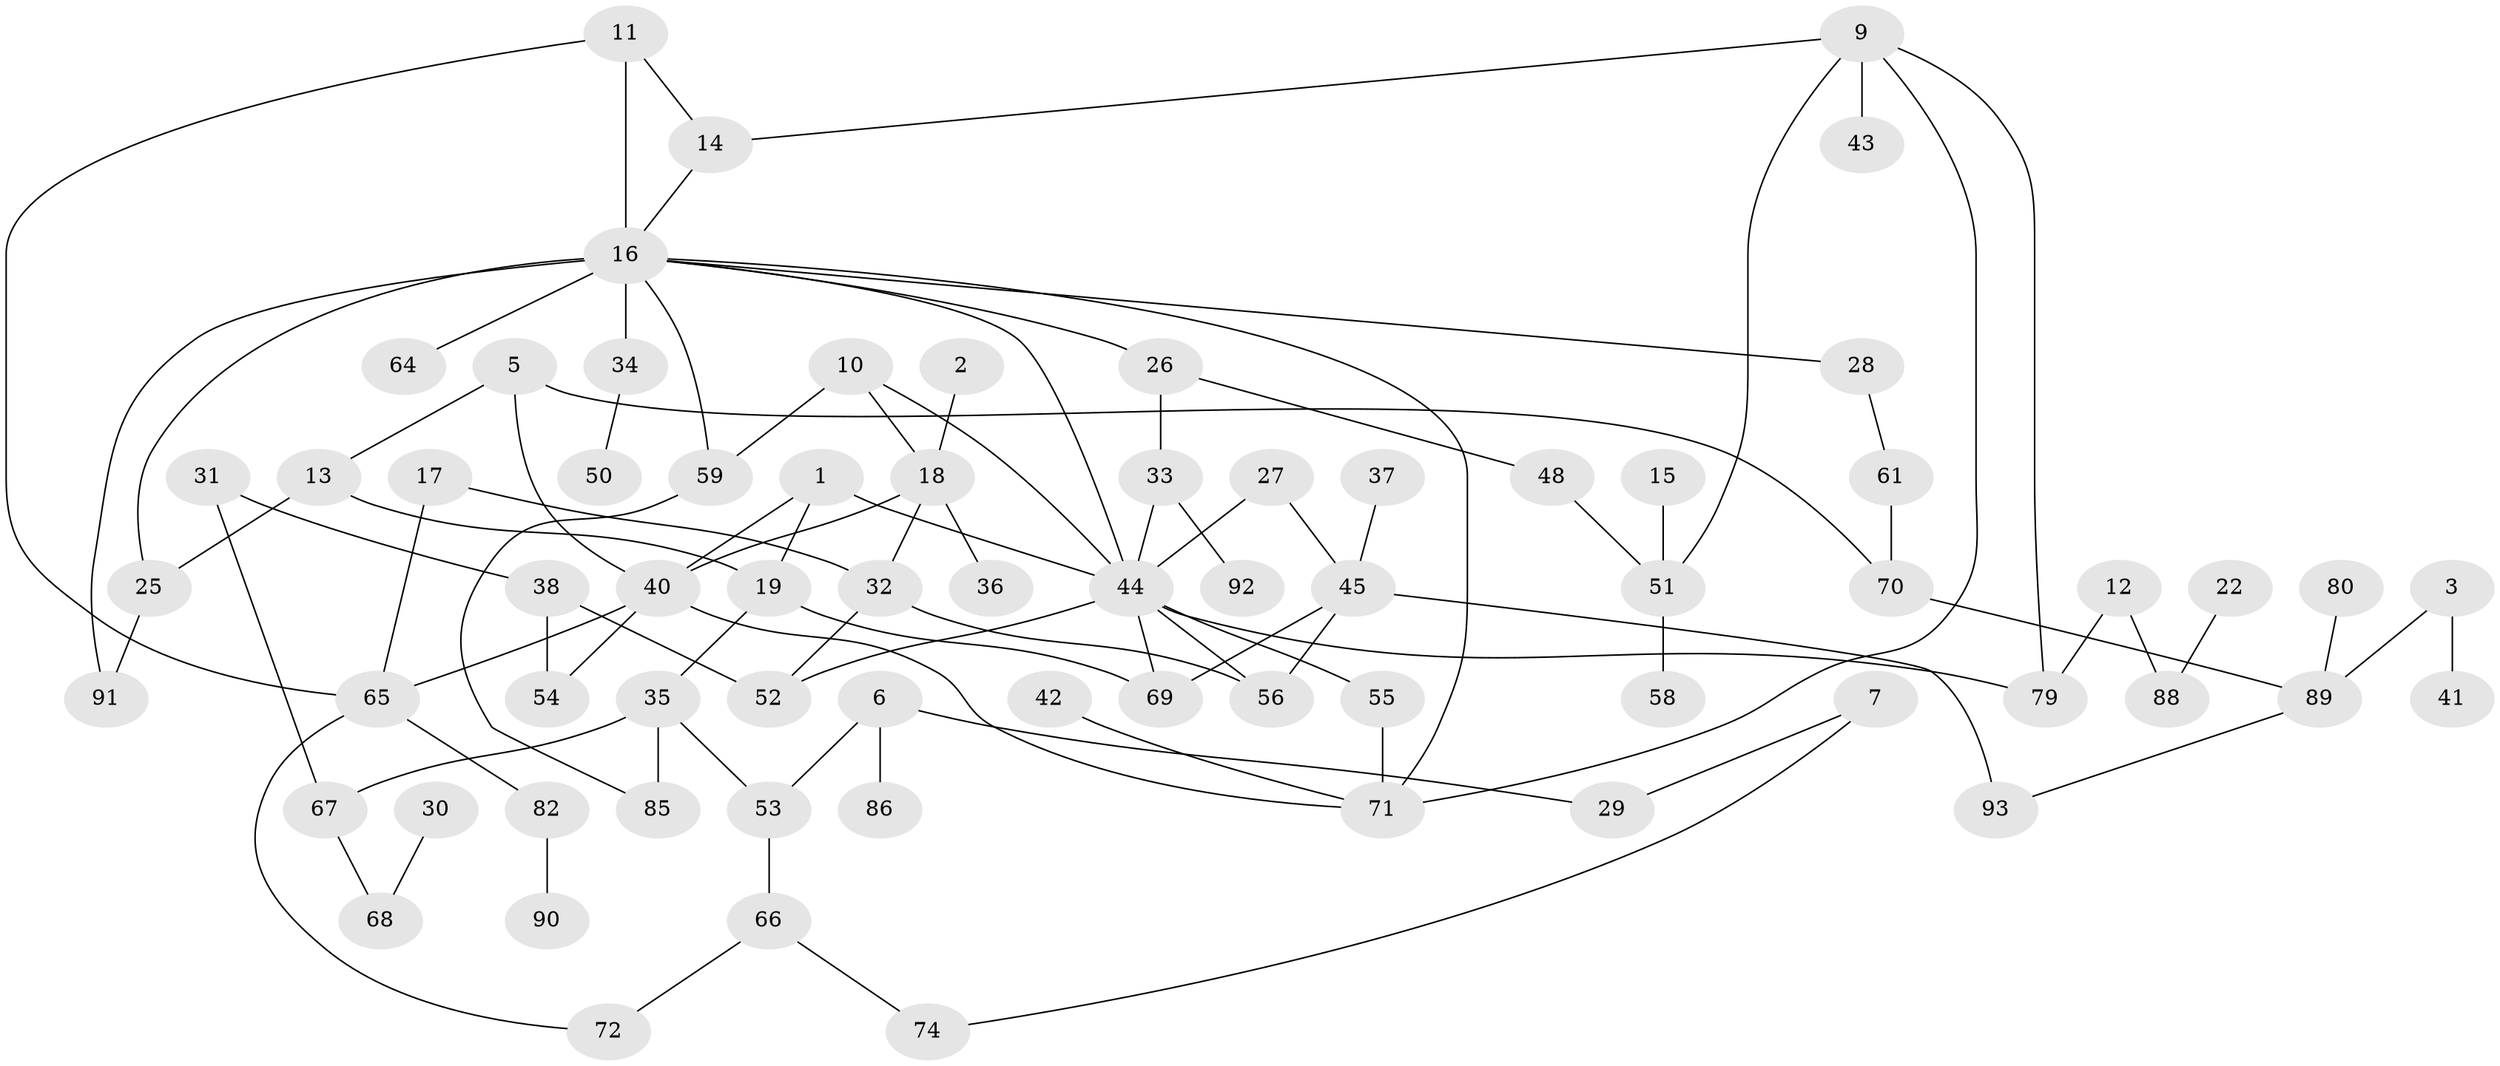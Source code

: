 // original degree distribution, {1: 0.23134328358208955, 2: 0.26865671641791045, 0: 0.16417910447761194, 3: 0.15671641791044777, 5: 0.06716417910447761, 4: 0.08955223880597014, 6: 0.014925373134328358, 7: 0.007462686567164179}
// Generated by graph-tools (version 1.1) at 2025/47/03/04/25 22:47:55]
// undirected, 70 vertices, 95 edges
graph export_dot {
  node [color=gray90,style=filled];
  1;
  2;
  3;
  5;
  6;
  7;
  9;
  10;
  11;
  12;
  13;
  14;
  15;
  16;
  17;
  18;
  19;
  22;
  25;
  26;
  27;
  28;
  29;
  30;
  31;
  32;
  33;
  34;
  35;
  36;
  37;
  38;
  40;
  41;
  42;
  43;
  44;
  45;
  48;
  50;
  51;
  52;
  53;
  54;
  55;
  56;
  58;
  59;
  61;
  64;
  65;
  66;
  67;
  68;
  69;
  70;
  71;
  72;
  74;
  79;
  80;
  82;
  85;
  86;
  88;
  89;
  90;
  91;
  92;
  93;
  1 -- 19 [weight=1.0];
  1 -- 40 [weight=1.0];
  1 -- 44 [weight=1.0];
  2 -- 18 [weight=1.0];
  3 -- 41 [weight=1.0];
  3 -- 89 [weight=1.0];
  5 -- 13 [weight=1.0];
  5 -- 40 [weight=1.0];
  5 -- 70 [weight=1.0];
  6 -- 29 [weight=1.0];
  6 -- 53 [weight=1.0];
  6 -- 86 [weight=1.0];
  7 -- 29 [weight=1.0];
  7 -- 74 [weight=1.0];
  9 -- 14 [weight=1.0];
  9 -- 43 [weight=1.0];
  9 -- 51 [weight=1.0];
  9 -- 71 [weight=1.0];
  9 -- 79 [weight=1.0];
  10 -- 18 [weight=1.0];
  10 -- 44 [weight=1.0];
  10 -- 59 [weight=1.0];
  11 -- 14 [weight=1.0];
  11 -- 16 [weight=2.0];
  11 -- 65 [weight=1.0];
  12 -- 79 [weight=1.0];
  12 -- 88 [weight=1.0];
  13 -- 19 [weight=1.0];
  13 -- 25 [weight=1.0];
  14 -- 16 [weight=1.0];
  15 -- 51 [weight=1.0];
  16 -- 25 [weight=1.0];
  16 -- 26 [weight=1.0];
  16 -- 28 [weight=1.0];
  16 -- 34 [weight=3.0];
  16 -- 44 [weight=1.0];
  16 -- 59 [weight=1.0];
  16 -- 64 [weight=1.0];
  16 -- 71 [weight=1.0];
  16 -- 91 [weight=1.0];
  17 -- 32 [weight=1.0];
  17 -- 65 [weight=1.0];
  18 -- 32 [weight=1.0];
  18 -- 36 [weight=1.0];
  18 -- 40 [weight=1.0];
  19 -- 35 [weight=1.0];
  19 -- 69 [weight=1.0];
  22 -- 88 [weight=1.0];
  25 -- 91 [weight=1.0];
  26 -- 33 [weight=1.0];
  26 -- 48 [weight=1.0];
  27 -- 44 [weight=1.0];
  27 -- 45 [weight=1.0];
  28 -- 61 [weight=1.0];
  30 -- 68 [weight=1.0];
  31 -- 38 [weight=1.0];
  31 -- 67 [weight=1.0];
  32 -- 52 [weight=1.0];
  32 -- 56 [weight=1.0];
  33 -- 44 [weight=1.0];
  33 -- 92 [weight=1.0];
  34 -- 50 [weight=1.0];
  35 -- 53 [weight=1.0];
  35 -- 67 [weight=1.0];
  35 -- 85 [weight=1.0];
  37 -- 45 [weight=1.0];
  38 -- 52 [weight=1.0];
  38 -- 54 [weight=1.0];
  40 -- 54 [weight=1.0];
  40 -- 65 [weight=1.0];
  40 -- 71 [weight=1.0];
  42 -- 71 [weight=1.0];
  44 -- 52 [weight=1.0];
  44 -- 55 [weight=1.0];
  44 -- 56 [weight=1.0];
  44 -- 69 [weight=1.0];
  44 -- 79 [weight=1.0];
  45 -- 56 [weight=1.0];
  45 -- 69 [weight=1.0];
  45 -- 93 [weight=1.0];
  48 -- 51 [weight=1.0];
  51 -- 58 [weight=1.0];
  53 -- 66 [weight=1.0];
  55 -- 71 [weight=1.0];
  59 -- 85 [weight=1.0];
  61 -- 70 [weight=1.0];
  65 -- 72 [weight=1.0];
  65 -- 82 [weight=1.0];
  66 -- 72 [weight=1.0];
  66 -- 74 [weight=1.0];
  67 -- 68 [weight=1.0];
  70 -- 89 [weight=1.0];
  80 -- 89 [weight=1.0];
  82 -- 90 [weight=1.0];
  89 -- 93 [weight=1.0];
}
